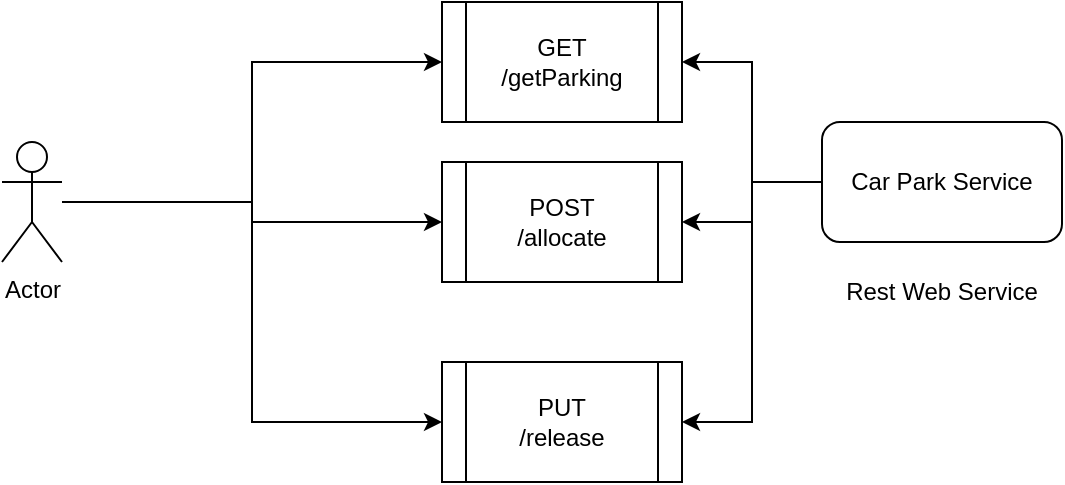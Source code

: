 <mxfile version="22.1.3" type="device">
  <diagram name="Page-1" id="jsQXB0aGKOMTe1d7dtG2">
    <mxGraphModel dx="1290" dy="542" grid="1" gridSize="10" guides="1" tooltips="1" connect="1" arrows="1" fold="1" page="1" pageScale="1" pageWidth="850" pageHeight="1100" math="0" shadow="0">
      <root>
        <mxCell id="0" />
        <mxCell id="1" parent="0" />
        <mxCell id="M9ySGyYGYbUEq0l-4iJ8-6" style="edgeStyle=orthogonalEdgeStyle;rounded=0;orthogonalLoop=1;jettySize=auto;html=1;entryX=1;entryY=0.5;entryDx=0;entryDy=0;" edge="1" parent="1" source="M9ySGyYGYbUEq0l-4iJ8-1" target="M9ySGyYGYbUEq0l-4iJ8-4">
          <mxGeometry relative="1" as="geometry" />
        </mxCell>
        <mxCell id="M9ySGyYGYbUEq0l-4iJ8-8" style="edgeStyle=orthogonalEdgeStyle;rounded=0;orthogonalLoop=1;jettySize=auto;html=1;entryX=1;entryY=0.5;entryDx=0;entryDy=0;" edge="1" parent="1" source="M9ySGyYGYbUEq0l-4iJ8-1" target="M9ySGyYGYbUEq0l-4iJ8-7">
          <mxGeometry relative="1" as="geometry" />
        </mxCell>
        <mxCell id="M9ySGyYGYbUEq0l-4iJ8-10" style="edgeStyle=orthogonalEdgeStyle;rounded=0;orthogonalLoop=1;jettySize=auto;html=1;entryX=1;entryY=0.5;entryDx=0;entryDy=0;" edge="1" parent="1" source="M9ySGyYGYbUEq0l-4iJ8-1" target="M9ySGyYGYbUEq0l-4iJ8-9">
          <mxGeometry relative="1" as="geometry" />
        </mxCell>
        <mxCell id="M9ySGyYGYbUEq0l-4iJ8-1" value="Car Park Service" style="rounded=1;whiteSpace=wrap;html=1;" vertex="1" parent="1">
          <mxGeometry x="490" y="210" width="120" height="60" as="geometry" />
        </mxCell>
        <mxCell id="M9ySGyYGYbUEq0l-4iJ8-2" value="Rest Web Service" style="text;html=1;strokeColor=none;fillColor=none;align=center;verticalAlign=middle;whiteSpace=wrap;rounded=0;" vertex="1" parent="1">
          <mxGeometry x="500" y="280" width="100" height="30" as="geometry" />
        </mxCell>
        <mxCell id="M9ySGyYGYbUEq0l-4iJ8-4" value="GET&lt;br&gt;/getParking" style="shape=process;whiteSpace=wrap;html=1;backgroundOutline=1;" vertex="1" parent="1">
          <mxGeometry x="300" y="150" width="120" height="60" as="geometry" />
        </mxCell>
        <mxCell id="M9ySGyYGYbUEq0l-4iJ8-11" style="edgeStyle=orthogonalEdgeStyle;rounded=0;orthogonalLoop=1;jettySize=auto;html=1;entryX=0;entryY=0.5;entryDx=0;entryDy=0;" edge="1" parent="1" source="M9ySGyYGYbUEq0l-4iJ8-5" target="M9ySGyYGYbUEq0l-4iJ8-4">
          <mxGeometry relative="1" as="geometry" />
        </mxCell>
        <mxCell id="M9ySGyYGYbUEq0l-4iJ8-12" style="edgeStyle=orthogonalEdgeStyle;rounded=0;orthogonalLoop=1;jettySize=auto;html=1;entryX=0;entryY=0.5;entryDx=0;entryDy=0;" edge="1" parent="1" source="M9ySGyYGYbUEq0l-4iJ8-5" target="M9ySGyYGYbUEq0l-4iJ8-7">
          <mxGeometry relative="1" as="geometry" />
        </mxCell>
        <mxCell id="M9ySGyYGYbUEq0l-4iJ8-13" style="edgeStyle=orthogonalEdgeStyle;rounded=0;orthogonalLoop=1;jettySize=auto;html=1;entryX=0;entryY=0.5;entryDx=0;entryDy=0;" edge="1" parent="1" source="M9ySGyYGYbUEq0l-4iJ8-5" target="M9ySGyYGYbUEq0l-4iJ8-9">
          <mxGeometry relative="1" as="geometry" />
        </mxCell>
        <mxCell id="M9ySGyYGYbUEq0l-4iJ8-5" value="Actor" style="shape=umlActor;verticalLabelPosition=bottom;verticalAlign=top;html=1;outlineConnect=0;" vertex="1" parent="1">
          <mxGeometry x="80" y="220" width="30" height="60" as="geometry" />
        </mxCell>
        <mxCell id="M9ySGyYGYbUEq0l-4iJ8-7" value="POST&lt;br&gt;/allocate" style="shape=process;whiteSpace=wrap;html=1;backgroundOutline=1;" vertex="1" parent="1">
          <mxGeometry x="300" y="230" width="120" height="60" as="geometry" />
        </mxCell>
        <mxCell id="M9ySGyYGYbUEq0l-4iJ8-9" value="PUT&lt;br&gt;/release" style="shape=process;whiteSpace=wrap;html=1;backgroundOutline=1;" vertex="1" parent="1">
          <mxGeometry x="300" y="330" width="120" height="60" as="geometry" />
        </mxCell>
      </root>
    </mxGraphModel>
  </diagram>
</mxfile>
